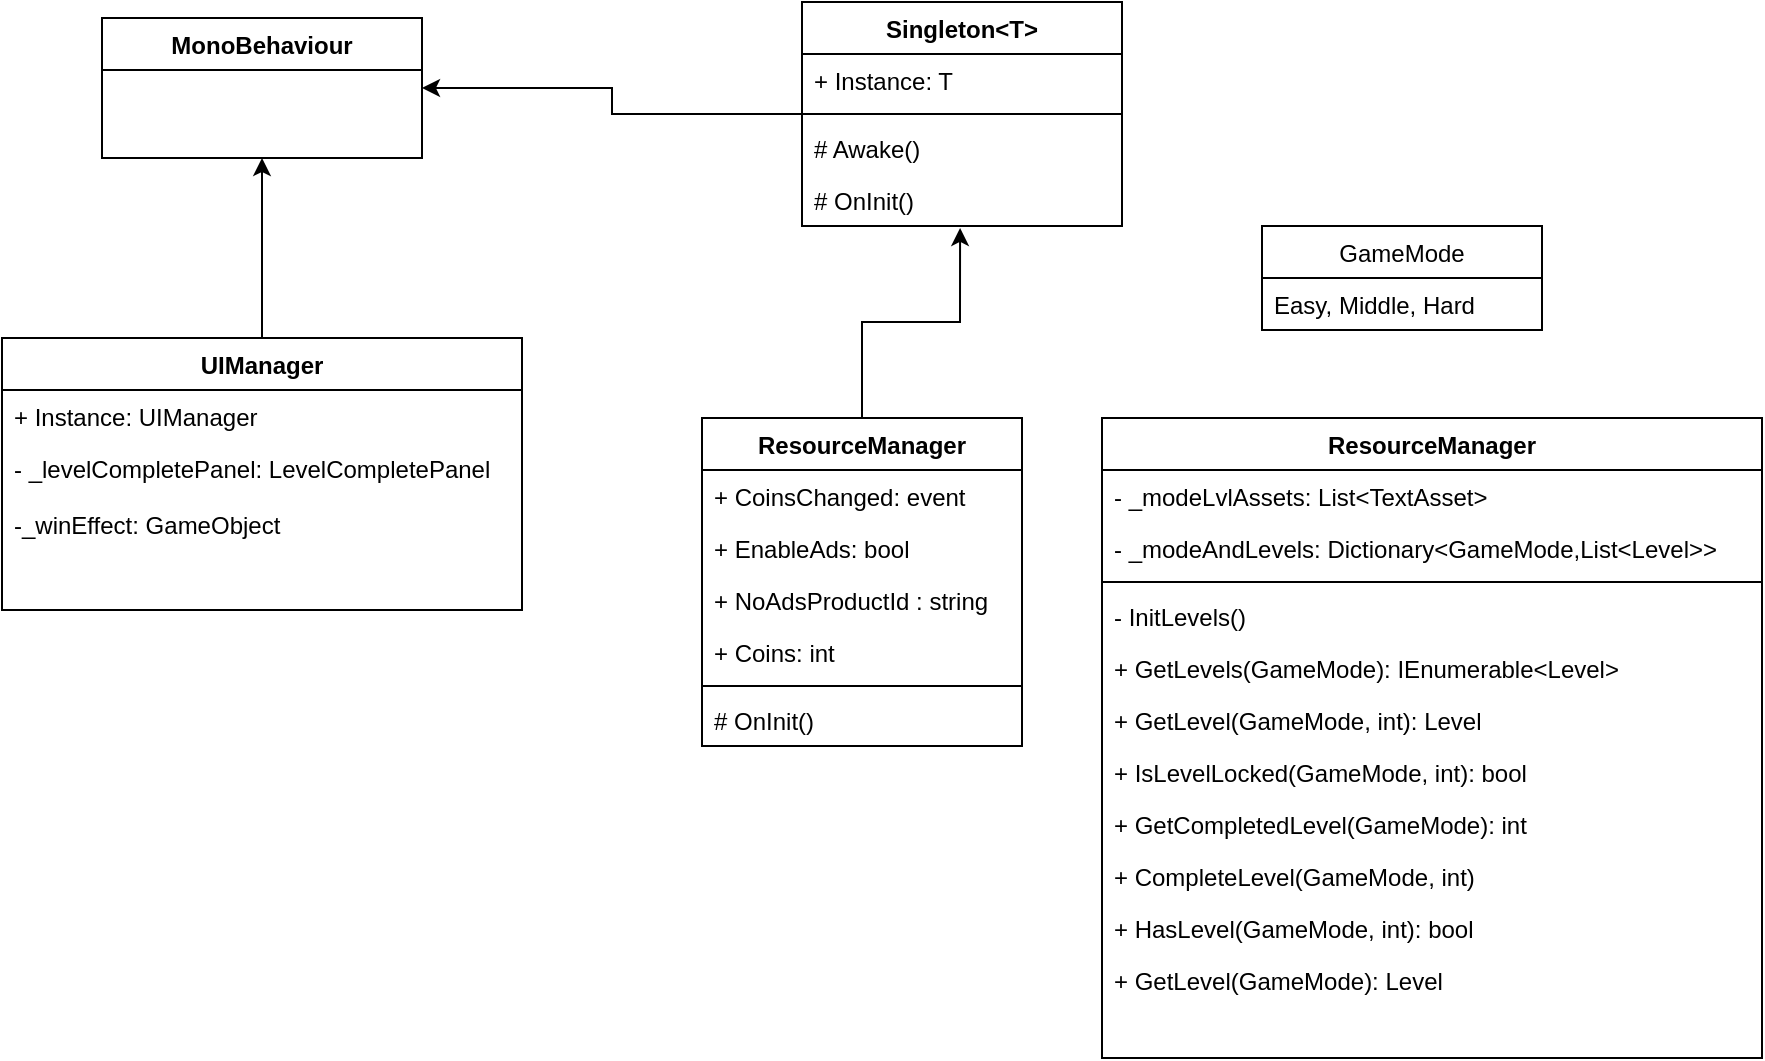 <mxfile version="20.0.4" type="github" pages="2">
  <diagram id="C5RBs43oDa-KdzZeNtuy" name="Water Sort Puzzle">
    <mxGraphModel dx="1339" dy="815" grid="1" gridSize="10" guides="1" tooltips="1" connect="1" arrows="1" fold="1" page="1" pageScale="1" pageWidth="1600" pageHeight="900" math="0" shadow="0">
      <root>
        <mxCell id="WIyWlLk6GJQsqaUBKTNV-0" />
        <mxCell id="WIyWlLk6GJQsqaUBKTNV-1" parent="WIyWlLk6GJQsqaUBKTNV-0" />
        <mxCell id="zkfFHV4jXpPFQw0GAbJ--0" value="MonoBehaviour" style="swimlane;fontStyle=1;align=center;verticalAlign=top;childLayout=stackLayout;horizontal=1;startSize=26;horizontalStack=0;resizeParent=1;resizeLast=0;collapsible=1;marginBottom=0;rounded=0;shadow=0;strokeWidth=1;" parent="WIyWlLk6GJQsqaUBKTNV-1" vertex="1">
          <mxGeometry x="150" y="30" width="160" height="70" as="geometry">
            <mxRectangle x="230" y="140" width="160" height="26" as="alternateBounds" />
          </mxGeometry>
        </mxCell>
        <mxCell id="-UPui0ApsHkDzABqv5SS-7" style="edgeStyle=orthogonalEdgeStyle;rounded=0;orthogonalLoop=1;jettySize=auto;html=1;exitX=0.5;exitY=0;exitDx=0;exitDy=0;entryX=0.5;entryY=1;entryDx=0;entryDy=0;" edge="1" parent="WIyWlLk6GJQsqaUBKTNV-1" source="zkfFHV4jXpPFQw0GAbJ--6" target="zkfFHV4jXpPFQw0GAbJ--0">
          <mxGeometry relative="1" as="geometry" />
        </mxCell>
        <mxCell id="zkfFHV4jXpPFQw0GAbJ--6" value="UIManager" style="swimlane;fontStyle=1;align=center;verticalAlign=top;childLayout=stackLayout;horizontal=1;startSize=26;horizontalStack=0;resizeParent=1;resizeLast=0;collapsible=1;marginBottom=0;rounded=0;shadow=0;strokeWidth=1;" parent="WIyWlLk6GJQsqaUBKTNV-1" vertex="1">
          <mxGeometry x="100" y="190" width="260" height="136" as="geometry">
            <mxRectangle x="130" y="380" width="160" height="26" as="alternateBounds" />
          </mxGeometry>
        </mxCell>
        <mxCell id="zkfFHV4jXpPFQw0GAbJ--7" value="+ Instance: UIManager " style="text;align=left;verticalAlign=top;spacingLeft=4;spacingRight=4;overflow=hidden;rotatable=0;points=[[0,0.5],[1,0.5]];portConstraint=eastwest;" parent="zkfFHV4jXpPFQw0GAbJ--6" vertex="1">
          <mxGeometry y="26" width="260" height="26" as="geometry" />
        </mxCell>
        <mxCell id="zkfFHV4jXpPFQw0GAbJ--8" value="- _levelCompletePanel: LevelCompletePanel  " style="text;align=left;verticalAlign=top;spacingLeft=4;spacingRight=4;overflow=hidden;rotatable=0;points=[[0,0.5],[1,0.5]];portConstraint=eastwest;rounded=0;shadow=0;html=0;" parent="zkfFHV4jXpPFQw0GAbJ--6" vertex="1">
          <mxGeometry y="52" width="260" height="28" as="geometry" />
        </mxCell>
        <mxCell id="-UPui0ApsHkDzABqv5SS-11" value="-_winEffect: GameObject " style="text;align=left;verticalAlign=top;spacingLeft=4;spacingRight=4;overflow=hidden;rotatable=0;points=[[0,0.5],[1,0.5]];portConstraint=eastwest;rounded=0;shadow=0;html=0;" vertex="1" parent="zkfFHV4jXpPFQw0GAbJ--6">
          <mxGeometry y="80" width="260" height="28" as="geometry" />
        </mxCell>
        <mxCell id="-UPui0ApsHkDzABqv5SS-17" style="text;align=left;verticalAlign=top;spacingLeft=4;spacingRight=4;overflow=hidden;rotatable=0;points=[[0,0.5],[1,0.5]];portConstraint=eastwest;rounded=0;shadow=0;html=0;" vertex="1" parent="zkfFHV4jXpPFQw0GAbJ--6">
          <mxGeometry y="108" width="260" height="28" as="geometry" />
        </mxCell>
        <mxCell id="-UPui0ApsHkDzABqv5SS-23" style="edgeStyle=orthogonalEdgeStyle;rounded=0;orthogonalLoop=1;jettySize=auto;html=1;entryX=1;entryY=0.5;entryDx=0;entryDy=0;" edge="1" parent="WIyWlLk6GJQsqaUBKTNV-1" source="-UPui0ApsHkDzABqv5SS-19" target="zkfFHV4jXpPFQw0GAbJ--0">
          <mxGeometry relative="1" as="geometry" />
        </mxCell>
        <mxCell id="-UPui0ApsHkDzABqv5SS-19" value="Singleton&lt;T&gt;" style="swimlane;fontStyle=1;align=center;verticalAlign=top;childLayout=stackLayout;horizontal=1;startSize=26;horizontalStack=0;resizeParent=1;resizeParentMax=0;resizeLast=0;collapsible=1;marginBottom=0;" vertex="1" parent="WIyWlLk6GJQsqaUBKTNV-1">
          <mxGeometry x="500" y="22" width="160" height="112" as="geometry" />
        </mxCell>
        <mxCell id="-UPui0ApsHkDzABqv5SS-20" value="+ Instance: T" style="text;strokeColor=none;fillColor=none;align=left;verticalAlign=top;spacingLeft=4;spacingRight=4;overflow=hidden;rotatable=0;points=[[0,0.5],[1,0.5]];portConstraint=eastwest;" vertex="1" parent="-UPui0ApsHkDzABqv5SS-19">
          <mxGeometry y="26" width="160" height="26" as="geometry" />
        </mxCell>
        <mxCell id="-UPui0ApsHkDzABqv5SS-21" value="" style="line;strokeWidth=1;fillColor=none;align=left;verticalAlign=middle;spacingTop=-1;spacingLeft=3;spacingRight=3;rotatable=0;labelPosition=right;points=[];portConstraint=eastwest;" vertex="1" parent="-UPui0ApsHkDzABqv5SS-19">
          <mxGeometry y="52" width="160" height="8" as="geometry" />
        </mxCell>
        <mxCell id="-UPui0ApsHkDzABqv5SS-22" value="# Awake()" style="text;strokeColor=none;fillColor=none;align=left;verticalAlign=top;spacingLeft=4;spacingRight=4;overflow=hidden;rotatable=0;points=[[0,0.5],[1,0.5]];portConstraint=eastwest;" vertex="1" parent="-UPui0ApsHkDzABqv5SS-19">
          <mxGeometry y="60" width="160" height="26" as="geometry" />
        </mxCell>
        <mxCell id="-UPui0ApsHkDzABqv5SS-78" value="# OnInit()" style="text;strokeColor=none;fillColor=none;align=left;verticalAlign=top;spacingLeft=4;spacingRight=4;overflow=hidden;rotatable=0;points=[[0,0.5],[1,0.5]];portConstraint=eastwest;" vertex="1" parent="-UPui0ApsHkDzABqv5SS-19">
          <mxGeometry y="86" width="160" height="26" as="geometry" />
        </mxCell>
        <mxCell id="-UPui0ApsHkDzABqv5SS-43" style="edgeStyle=orthogonalEdgeStyle;rounded=0;orthogonalLoop=1;jettySize=auto;html=1;entryX=0.494;entryY=1.038;entryDx=0;entryDy=0;entryPerimeter=0;" edge="1" parent="WIyWlLk6GJQsqaUBKTNV-1" source="-UPui0ApsHkDzABqv5SS-34" target="-UPui0ApsHkDzABqv5SS-78">
          <mxGeometry relative="1" as="geometry">
            <mxPoint x="570" y="170" as="targetPoint" />
          </mxGeometry>
        </mxCell>
        <mxCell id="-UPui0ApsHkDzABqv5SS-34" value="ResourceManager" style="swimlane;fontStyle=1;align=center;verticalAlign=top;childLayout=stackLayout;horizontal=1;startSize=26;horizontalStack=0;resizeParent=1;resizeParentMax=0;resizeLast=0;collapsible=1;marginBottom=0;strokeColor=default;" vertex="1" parent="WIyWlLk6GJQsqaUBKTNV-1">
          <mxGeometry x="450" y="230" width="160" height="164" as="geometry" />
        </mxCell>
        <mxCell id="-UPui0ApsHkDzABqv5SS-35" value="+ CoinsChanged: event" style="text;strokeColor=none;fillColor=none;align=left;verticalAlign=top;spacingLeft=4;spacingRight=4;overflow=hidden;rotatable=0;points=[[0,0.5],[1,0.5]];portConstraint=eastwest;" vertex="1" parent="-UPui0ApsHkDzABqv5SS-34">
          <mxGeometry y="26" width="160" height="26" as="geometry" />
        </mxCell>
        <mxCell id="-UPui0ApsHkDzABqv5SS-39" value="+ EnableAds: bool" style="text;strokeColor=none;fillColor=none;align=left;verticalAlign=top;spacingLeft=4;spacingRight=4;overflow=hidden;rotatable=0;points=[[0,0.5],[1,0.5]];portConstraint=eastwest;" vertex="1" parent="-UPui0ApsHkDzABqv5SS-34">
          <mxGeometry y="52" width="160" height="26" as="geometry" />
        </mxCell>
        <mxCell id="-UPui0ApsHkDzABqv5SS-38" value="+ NoAdsProductId : string" style="text;strokeColor=none;fillColor=none;align=left;verticalAlign=top;spacingLeft=4;spacingRight=4;overflow=hidden;rotatable=0;points=[[0,0.5],[1,0.5]];portConstraint=eastwest;" vertex="1" parent="-UPui0ApsHkDzABqv5SS-34">
          <mxGeometry y="78" width="160" height="26" as="geometry" />
        </mxCell>
        <mxCell id="-UPui0ApsHkDzABqv5SS-40" value="+ Coins: int" style="text;strokeColor=none;fillColor=none;align=left;verticalAlign=top;spacingLeft=4;spacingRight=4;overflow=hidden;rotatable=0;points=[[0,0.5],[1,0.5]];portConstraint=eastwest;" vertex="1" parent="-UPui0ApsHkDzABqv5SS-34">
          <mxGeometry y="104" width="160" height="26" as="geometry" />
        </mxCell>
        <mxCell id="-UPui0ApsHkDzABqv5SS-36" value="" style="line;strokeWidth=1;fillColor=none;align=left;verticalAlign=middle;spacingTop=-1;spacingLeft=3;spacingRight=3;rotatable=0;labelPosition=right;points=[];portConstraint=eastwest;" vertex="1" parent="-UPui0ApsHkDzABqv5SS-34">
          <mxGeometry y="130" width="160" height="8" as="geometry" />
        </mxCell>
        <mxCell id="-UPui0ApsHkDzABqv5SS-37" value="# OnInit()" style="text;strokeColor=none;fillColor=none;align=left;verticalAlign=top;spacingLeft=4;spacingRight=4;overflow=hidden;rotatable=0;points=[[0,0.5],[1,0.5]];portConstraint=eastwest;" vertex="1" parent="-UPui0ApsHkDzABqv5SS-34">
          <mxGeometry y="138" width="160" height="26" as="geometry" />
        </mxCell>
        <mxCell id="-UPui0ApsHkDzABqv5SS-44" value="ResourceManager" style="swimlane;fontStyle=1;align=center;verticalAlign=top;childLayout=stackLayout;horizontal=1;startSize=26;horizontalStack=0;resizeParent=1;resizeParentMax=0;resizeLast=0;collapsible=1;marginBottom=0;strokeColor=default;" vertex="1" parent="WIyWlLk6GJQsqaUBKTNV-1">
          <mxGeometry x="650" y="230" width="330" height="320" as="geometry" />
        </mxCell>
        <mxCell id="-UPui0ApsHkDzABqv5SS-45" value="- _modeLvlAssets: List&lt;TextAsset&gt;" style="text;strokeColor=none;fillColor=none;align=left;verticalAlign=top;spacingLeft=4;spacingRight=4;overflow=hidden;rotatable=0;points=[[0,0.5],[1,0.5]];portConstraint=eastwest;" vertex="1" parent="-UPui0ApsHkDzABqv5SS-44">
          <mxGeometry y="26" width="330" height="26" as="geometry" />
        </mxCell>
        <mxCell id="-UPui0ApsHkDzABqv5SS-50" value="- _modeAndLevels: Dictionary&lt;GameMode,List&lt;Level&gt;&gt;" style="text;strokeColor=none;fillColor=none;align=left;verticalAlign=top;spacingLeft=4;spacingRight=4;overflow=hidden;rotatable=0;points=[[0,0.5],[1,0.5]];portConstraint=eastwest;" vertex="1" parent="-UPui0ApsHkDzABqv5SS-44">
          <mxGeometry y="52" width="330" height="26" as="geometry" />
        </mxCell>
        <mxCell id="-UPui0ApsHkDzABqv5SS-46" value="" style="line;strokeWidth=1;fillColor=none;align=left;verticalAlign=middle;spacingTop=-1;spacingLeft=3;spacingRight=3;rotatable=0;labelPosition=right;points=[];portConstraint=eastwest;" vertex="1" parent="-UPui0ApsHkDzABqv5SS-44">
          <mxGeometry y="78" width="330" height="8" as="geometry" />
        </mxCell>
        <mxCell id="-UPui0ApsHkDzABqv5SS-47" value="- InitLevels()" style="text;strokeColor=none;fillColor=none;align=left;verticalAlign=top;spacingLeft=4;spacingRight=4;overflow=hidden;rotatable=0;points=[[0,0.5],[1,0.5]];portConstraint=eastwest;" vertex="1" parent="-UPui0ApsHkDzABqv5SS-44">
          <mxGeometry y="86" width="330" height="26" as="geometry" />
        </mxCell>
        <mxCell id="-UPui0ApsHkDzABqv5SS-51" value="+ GetLevels(GameMode): IEnumerable&lt;Level&gt;" style="text;strokeColor=none;fillColor=none;align=left;verticalAlign=top;spacingLeft=4;spacingRight=4;overflow=hidden;rotatable=0;points=[[0,0.5],[1,0.5]];portConstraint=eastwest;" vertex="1" parent="-UPui0ApsHkDzABqv5SS-44">
          <mxGeometry y="112" width="330" height="26" as="geometry" />
        </mxCell>
        <mxCell id="-UPui0ApsHkDzABqv5SS-55" value="+ GetLevel(GameMode, int): Level" style="text;strokeColor=none;fillColor=none;align=left;verticalAlign=top;spacingLeft=4;spacingRight=4;overflow=hidden;rotatable=0;points=[[0,0.5],[1,0.5]];portConstraint=eastwest;" vertex="1" parent="-UPui0ApsHkDzABqv5SS-44">
          <mxGeometry y="138" width="330" height="26" as="geometry" />
        </mxCell>
        <mxCell id="-UPui0ApsHkDzABqv5SS-54" value="+ IsLevelLocked(GameMode, int): bool" style="text;strokeColor=none;fillColor=none;align=left;verticalAlign=top;spacingLeft=4;spacingRight=4;overflow=hidden;rotatable=0;points=[[0,0.5],[1,0.5]];portConstraint=eastwest;" vertex="1" parent="-UPui0ApsHkDzABqv5SS-44">
          <mxGeometry y="164" width="330" height="26" as="geometry" />
        </mxCell>
        <mxCell id="-UPui0ApsHkDzABqv5SS-53" value="+ GetCompletedLevel(GameMode): int" style="text;strokeColor=none;fillColor=none;align=left;verticalAlign=top;spacingLeft=4;spacingRight=4;overflow=hidden;rotatable=0;points=[[0,0.5],[1,0.5]];portConstraint=eastwest;" vertex="1" parent="-UPui0ApsHkDzABqv5SS-44">
          <mxGeometry y="190" width="330" height="26" as="geometry" />
        </mxCell>
        <mxCell id="-UPui0ApsHkDzABqv5SS-57" value="+ CompleteLevel(GameMode, int)" style="text;strokeColor=none;fillColor=none;align=left;verticalAlign=top;spacingLeft=4;spacingRight=4;overflow=hidden;rotatable=0;points=[[0,0.5],[1,0.5]];portConstraint=eastwest;" vertex="1" parent="-UPui0ApsHkDzABqv5SS-44">
          <mxGeometry y="216" width="330" height="26" as="geometry" />
        </mxCell>
        <mxCell id="-UPui0ApsHkDzABqv5SS-56" value="+ HasLevel(GameMode, int): bool" style="text;strokeColor=none;fillColor=none;align=left;verticalAlign=top;spacingLeft=4;spacingRight=4;overflow=hidden;rotatable=0;points=[[0,0.5],[1,0.5]];portConstraint=eastwest;" vertex="1" parent="-UPui0ApsHkDzABqv5SS-44">
          <mxGeometry y="242" width="330" height="26" as="geometry" />
        </mxCell>
        <mxCell id="-UPui0ApsHkDzABqv5SS-59" value="+ GetLevel(GameMode): Level" style="text;strokeColor=none;fillColor=none;align=left;verticalAlign=top;spacingLeft=4;spacingRight=4;overflow=hidden;rotatable=0;points=[[0,0.5],[1,0.5]];portConstraint=eastwest;" vertex="1" parent="-UPui0ApsHkDzABqv5SS-44">
          <mxGeometry y="268" width="330" height="26" as="geometry" />
        </mxCell>
        <mxCell id="-UPui0ApsHkDzABqv5SS-58" style="text;strokeColor=none;fillColor=none;align=left;verticalAlign=top;spacingLeft=4;spacingRight=4;overflow=hidden;rotatable=0;points=[[0,0.5],[1,0.5]];portConstraint=eastwest;" vertex="1" parent="-UPui0ApsHkDzABqv5SS-44">
          <mxGeometry y="294" width="330" height="26" as="geometry" />
        </mxCell>
        <mxCell id="-UPui0ApsHkDzABqv5SS-74" value="GameMode" style="swimlane;fontStyle=0;childLayout=stackLayout;horizontal=1;startSize=26;fillColor=none;horizontalStack=0;resizeParent=1;resizeParentMax=0;resizeLast=0;collapsible=1;marginBottom=0;strokeColor=default;" vertex="1" parent="WIyWlLk6GJQsqaUBKTNV-1">
          <mxGeometry x="730" y="134" width="140" height="52" as="geometry" />
        </mxCell>
        <mxCell id="-UPui0ApsHkDzABqv5SS-75" value="Easy, Middle, Hard" style="text;strokeColor=none;fillColor=none;align=left;verticalAlign=top;spacingLeft=4;spacingRight=4;overflow=hidden;rotatable=0;points=[[0,0.5],[1,0.5]];portConstraint=eastwest;" vertex="1" parent="-UPui0ApsHkDzABqv5SS-74">
          <mxGeometry y="26" width="140" height="26" as="geometry" />
        </mxCell>
      </root>
    </mxGraphModel>
  </diagram>
  <diagram id="oa3JsNeKZShNjGYw7QZx" name="Test UI">
    <mxGraphModel dx="1339" dy="815" grid="1" gridSize="10" guides="1" tooltips="1" connect="1" arrows="1" fold="1" page="1" pageScale="1" pageWidth="827" pageHeight="1169" math="0" shadow="0">
      <root>
        <mxCell id="0" />
        <mxCell id="1" parent="0" />
      </root>
    </mxGraphModel>
  </diagram>
</mxfile>
